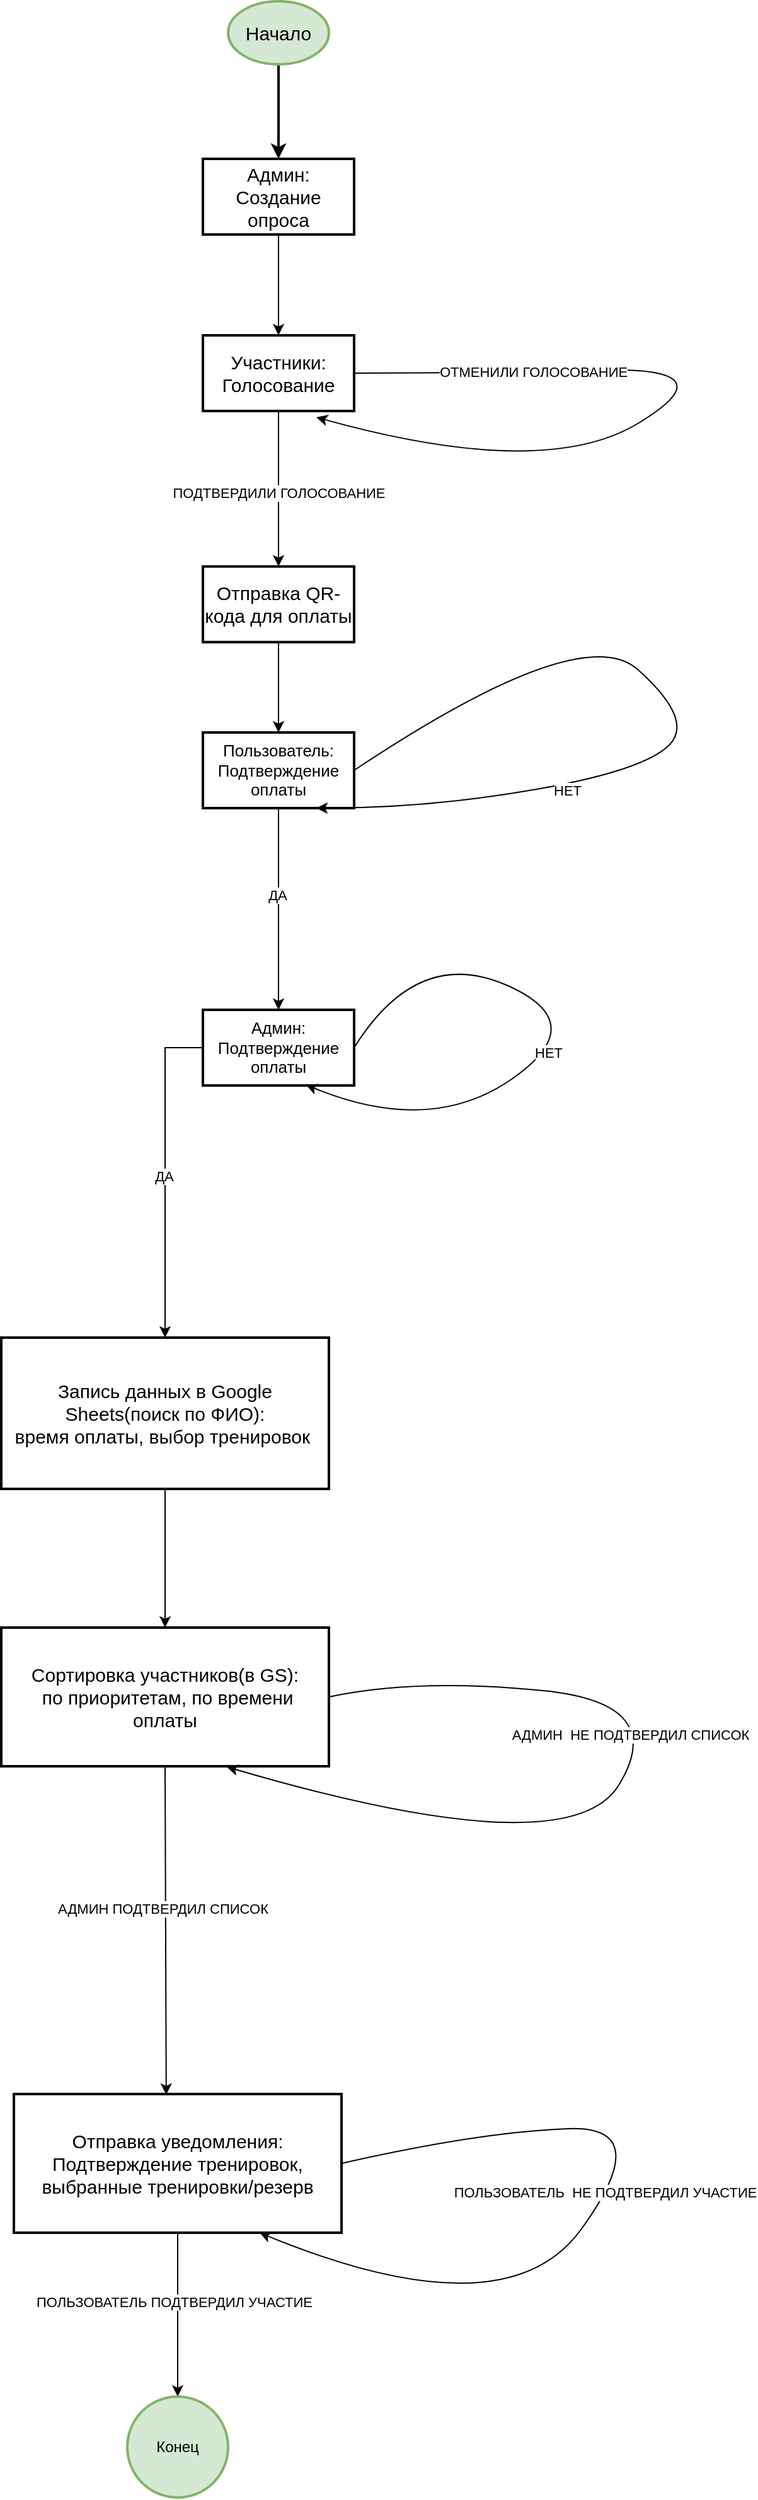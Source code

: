 <mxfile version="26.1.0">
  <diagram name="Страница — 1" id="Jb-5Hu8HWLz_g-Zm4u8E">
    <mxGraphModel dx="1542" dy="872" grid="1" gridSize="10" guides="1" tooltips="1" connect="1" arrows="1" fold="1" page="1" pageScale="1" pageWidth="2500" pageHeight="2500" math="0" shadow="0">
      <root>
        <mxCell id="0" />
        <mxCell id="1" parent="0" />
        <mxCell id="DNcha9Pwi-bw8J21Od16-2" value="" style="edgeStyle=orthogonalEdgeStyle;rounded=0;orthogonalLoop=1;jettySize=auto;html=1;strokeWidth=2;" edge="1" parent="1" source="6FAnHJaDgQSI7gQvsbUK-12" target="DNcha9Pwi-bw8J21Od16-1">
          <mxGeometry relative="1" as="geometry" />
        </mxCell>
        <mxCell id="6FAnHJaDgQSI7gQvsbUK-12" value="&lt;font style=&quot;font-size: 15px;&quot;&gt;Начало&lt;/font&gt;" style="ellipse;whiteSpace=wrap;html=1;fillColor=#d5e8d4;strokeColor=#82b366;strokeWidth=2;" parent="1" vertex="1">
          <mxGeometry x="1000" y="340" width="80" height="50" as="geometry" />
        </mxCell>
        <mxCell id="DNcha9Pwi-bw8J21Od16-4" value="" style="edgeStyle=orthogonalEdgeStyle;rounded=0;orthogonalLoop=1;jettySize=auto;html=1;" edge="1" parent="1" source="DNcha9Pwi-bw8J21Od16-1" target="DNcha9Pwi-bw8J21Od16-3">
          <mxGeometry relative="1" as="geometry" />
        </mxCell>
        <mxCell id="DNcha9Pwi-bw8J21Od16-1" value="&lt;font style=&quot;font-size: 15px;&quot;&gt;Админ:&lt;/font&gt;&lt;div&gt;&lt;font style=&quot;font-size: 15px;&quot;&gt;Создание опроса&lt;/font&gt;&lt;/div&gt;" style="whiteSpace=wrap;html=1;fillColor=none;strokeColor=#000000;strokeWidth=2;" vertex="1" parent="1">
          <mxGeometry x="980" y="465" width="120" height="60" as="geometry" />
        </mxCell>
        <mxCell id="DNcha9Pwi-bw8J21Od16-6" value="" style="edgeStyle=orthogonalEdgeStyle;rounded=0;orthogonalLoop=1;jettySize=auto;html=1;" edge="1" parent="1" source="DNcha9Pwi-bw8J21Od16-3" target="DNcha9Pwi-bw8J21Od16-5">
          <mxGeometry relative="1" as="geometry" />
        </mxCell>
        <mxCell id="DNcha9Pwi-bw8J21Od16-62" value="ПОДТВЕРДИЛИ ГОЛОСОВАНИЕ" style="edgeLabel;html=1;align=center;verticalAlign=middle;resizable=0;points=[];" vertex="1" connectable="0" parent="DNcha9Pwi-bw8J21Od16-6">
          <mxGeometry x="-0.218" y="1" relative="1" as="geometry">
            <mxPoint x="-1" y="17" as="offset" />
          </mxGeometry>
        </mxCell>
        <mxCell id="DNcha9Pwi-bw8J21Od16-3" value="&lt;font style=&quot;font-size: 15px;&quot;&gt;Участники:&lt;/font&gt;&lt;div&gt;&lt;font style=&quot;font-size: 15px;&quot;&gt;Голосование&lt;/font&gt;&lt;/div&gt;" style="whiteSpace=wrap;html=1;fillColor=none;strokeColor=#000000;strokeWidth=2;" vertex="1" parent="1">
          <mxGeometry x="980" y="605" width="120" height="60" as="geometry" />
        </mxCell>
        <mxCell id="DNcha9Pwi-bw8J21Od16-52" style="edgeStyle=orthogonalEdgeStyle;rounded=0;orthogonalLoop=1;jettySize=auto;html=1;exitX=0.5;exitY=1;exitDx=0;exitDy=0;entryX=0.5;entryY=0;entryDx=0;entryDy=0;" edge="1" parent="1" source="DNcha9Pwi-bw8J21Od16-5" target="DNcha9Pwi-bw8J21Od16-44">
          <mxGeometry relative="1" as="geometry" />
        </mxCell>
        <mxCell id="DNcha9Pwi-bw8J21Od16-5" value="&lt;font style=&quot;font-size: 15px;&quot;&gt;Отправка QR-кода для оплаты&lt;/font&gt;" style="whiteSpace=wrap;html=1;fillColor=none;strokeColor=#000000;strokeWidth=2;" vertex="1" parent="1">
          <mxGeometry x="980" y="788.33" width="120" height="60" as="geometry" />
        </mxCell>
        <mxCell id="DNcha9Pwi-bw8J21Od16-10" value="" style="edgeStyle=orthogonalEdgeStyle;rounded=0;orthogonalLoop=1;jettySize=auto;html=1;entryX=0.5;entryY=0;entryDx=0;entryDy=0;" edge="1" parent="1" source="DNcha9Pwi-bw8J21Od16-7" target="DNcha9Pwi-bw8J21Od16-13">
          <mxGeometry relative="1" as="geometry">
            <mxPoint x="950" y="1400" as="targetPoint" />
            <Array as="points">
              <mxPoint x="950" y="1170" />
            </Array>
          </mxGeometry>
        </mxCell>
        <mxCell id="DNcha9Pwi-bw8J21Od16-17" value="ДА" style="edgeLabel;html=1;align=center;verticalAlign=middle;resizable=0;points=[];" vertex="1" connectable="0" parent="DNcha9Pwi-bw8J21Od16-10">
          <mxGeometry x="0.013" y="-1" relative="1" as="geometry">
            <mxPoint as="offset" />
          </mxGeometry>
        </mxCell>
        <mxCell id="DNcha9Pwi-bw8J21Od16-7" value="&lt;font style=&quot;font-size: 13px;&quot;&gt;Админ:&lt;/font&gt;&lt;div&gt;&lt;font style=&quot;font-size: 13px;&quot;&gt;Подтверждение оплаты&lt;/font&gt;&lt;/div&gt;" style="whiteSpace=wrap;html=1;fillColor=none;strokeColor=#000000;strokeWidth=2;" vertex="1" parent="1">
          <mxGeometry x="980" y="1140" width="120" height="60" as="geometry" />
        </mxCell>
        <mxCell id="DNcha9Pwi-bw8J21Od16-28" value="" style="edgeStyle=orthogonalEdgeStyle;rounded=0;orthogonalLoop=1;jettySize=auto;html=1;" edge="1" parent="1" source="DNcha9Pwi-bw8J21Od16-13" target="DNcha9Pwi-bw8J21Od16-27">
          <mxGeometry relative="1" as="geometry" />
        </mxCell>
        <mxCell id="DNcha9Pwi-bw8J21Od16-13" value="&lt;span style=&quot;font-size: 15px;&quot;&gt;Запись данных в Google Sheets(поиск по ФИО):&lt;/span&gt;&lt;div&gt;&lt;span style=&quot;font-size: 15px;&quot;&gt;время оплаты, выбор тренировок&amp;nbsp;&lt;/span&gt;&lt;/div&gt;" style="whiteSpace=wrap;html=1;fillColor=none;strokeColor=#000000;strokeWidth=2;" vertex="1" parent="1">
          <mxGeometry x="820" y="1400" width="260" height="120" as="geometry" />
        </mxCell>
        <mxCell id="DNcha9Pwi-bw8J21Od16-27" value="&lt;font style=&quot;font-size: 15px;&quot;&gt;Сортировка участников(в GS):&lt;/font&gt;&lt;div&gt;&lt;font style=&quot;font-size: 15px;&quot;&gt;&amp;nbsp;по приоритетам, по времени оплаты&lt;/font&gt;&lt;/div&gt;" style="whiteSpace=wrap;html=1;fillColor=none;strokeColor=#000000;strokeWidth=2;" vertex="1" parent="1">
          <mxGeometry x="820" y="1630" width="260" height="110" as="geometry" />
        </mxCell>
        <mxCell id="DNcha9Pwi-bw8J21Od16-54" style="edgeStyle=orthogonalEdgeStyle;rounded=0;orthogonalLoop=1;jettySize=auto;html=1;exitX=0.5;exitY=1;exitDx=0;exitDy=0;entryX=0.5;entryY=0;entryDx=0;entryDy=0;" edge="1" parent="1" source="DNcha9Pwi-bw8J21Od16-44" target="DNcha9Pwi-bw8J21Od16-7">
          <mxGeometry relative="1" as="geometry" />
        </mxCell>
        <mxCell id="DNcha9Pwi-bw8J21Od16-55" value="ДА" style="edgeLabel;html=1;align=center;verticalAlign=middle;resizable=0;points=[];" vertex="1" connectable="0" parent="DNcha9Pwi-bw8J21Od16-54">
          <mxGeometry x="-0.143" y="-1" relative="1" as="geometry">
            <mxPoint as="offset" />
          </mxGeometry>
        </mxCell>
        <mxCell id="DNcha9Pwi-bw8J21Od16-44" value="&lt;div&gt;&lt;font style=&quot;font-size: 13px;&quot;&gt;Пользователь:&lt;/font&gt;&lt;/div&gt;&lt;div&gt;&lt;font style=&quot;font-size: 13px;&quot;&gt;Подтверждение оплаты&lt;/font&gt;&lt;/div&gt;" style="whiteSpace=wrap;html=1;fillColor=none;strokeColor=#000000;strokeWidth=2;" vertex="1" parent="1">
          <mxGeometry x="980" y="920" width="120" height="60" as="geometry" />
        </mxCell>
        <mxCell id="DNcha9Pwi-bw8J21Od16-48" value="" style="curved=1;endArrow=classic;html=1;rounded=0;exitX=1;exitY=0.5;exitDx=0;exitDy=0;entryX=0.75;entryY=1;entryDx=0;entryDy=0;" edge="1" parent="1" source="DNcha9Pwi-bw8J21Od16-44" target="DNcha9Pwi-bw8J21Od16-44">
          <mxGeometry width="50" height="50" relative="1" as="geometry">
            <mxPoint x="1330" y="780" as="sourcePoint" />
            <mxPoint x="1320" y="890" as="targetPoint" />
            <Array as="points">
              <mxPoint x="1280" y="830" />
              <mxPoint x="1370" y="910" />
              <mxPoint x="1330" y="950" />
              <mxPoint x="1160" y="980" />
            </Array>
          </mxGeometry>
        </mxCell>
        <mxCell id="DNcha9Pwi-bw8J21Od16-57" value="НЕТ" style="edgeLabel;html=1;align=center;verticalAlign=middle;resizable=0;points=[];" vertex="1" connectable="0" parent="DNcha9Pwi-bw8J21Od16-48">
          <mxGeometry x="0.392" y="5" relative="1" as="geometry">
            <mxPoint as="offset" />
          </mxGeometry>
        </mxCell>
        <mxCell id="DNcha9Pwi-bw8J21Od16-56" value="" style="curved=1;endArrow=classic;html=1;rounded=0;entryX=0.682;entryY=0.991;entryDx=0;entryDy=0;entryPerimeter=0;exitX=1;exitY=0.5;exitDx=0;exitDy=0;" edge="1" parent="1" source="DNcha9Pwi-bw8J21Od16-7" target="DNcha9Pwi-bw8J21Od16-7">
          <mxGeometry width="50" height="50" relative="1" as="geometry">
            <mxPoint x="1100" y="1090" as="sourcePoint" />
            <mxPoint x="1040" y="1170" as="targetPoint" />
            <Array as="points">
              <mxPoint x="1150" y="1090" />
              <mxPoint x="1290" y="1150" />
              <mxPoint x="1160" y="1240" />
            </Array>
          </mxGeometry>
        </mxCell>
        <mxCell id="DNcha9Pwi-bw8J21Od16-58" value="НЕТ" style="edgeLabel;html=1;align=center;verticalAlign=middle;resizable=0;points=[];" vertex="1" connectable="0" parent="DNcha9Pwi-bw8J21Od16-56">
          <mxGeometry x="0.133" y="-1" relative="1" as="geometry">
            <mxPoint as="offset" />
          </mxGeometry>
        </mxCell>
        <mxCell id="DNcha9Pwi-bw8J21Od16-61" value="" style="curved=1;endArrow=classic;html=1;rounded=0;exitX=1;exitY=0.5;exitDx=0;exitDy=0;" edge="1" parent="1" source="DNcha9Pwi-bw8J21Od16-3">
          <mxGeometry width="50" height="50" relative="1" as="geometry">
            <mxPoint x="1140" y="635" as="sourcePoint" />
            <mxPoint x="1070" y="670" as="targetPoint" />
            <Array as="points">
              <mxPoint x="1190" y="635" />
              <mxPoint x="1400" y="630" />
              <mxPoint x="1250" y="720" />
            </Array>
          </mxGeometry>
        </mxCell>
        <mxCell id="DNcha9Pwi-bw8J21Od16-63" value="ОТМЕНИЛИ ГОЛОСОВАНИЕ" style="edgeLabel;html=1;align=center;verticalAlign=middle;resizable=0;points=[];" vertex="1" connectable="0" parent="DNcha9Pwi-bw8J21Od16-61">
          <mxGeometry x="-0.57" relative="1" as="geometry">
            <mxPoint x="-1" as="offset" />
          </mxGeometry>
        </mxCell>
        <mxCell id="DNcha9Pwi-bw8J21Od16-74" value="" style="edgeStyle=orthogonalEdgeStyle;rounded=0;orthogonalLoop=1;jettySize=auto;html=1;" edge="1" parent="1" source="DNcha9Pwi-bw8J21Od16-65" target="DNcha9Pwi-bw8J21Od16-73">
          <mxGeometry relative="1" as="geometry" />
        </mxCell>
        <mxCell id="DNcha9Pwi-bw8J21Od16-75" value="ПОЛЬЗОВАТЕЛЬ ПОДТВЕРДИЛ УЧАСТИЕ" style="edgeLabel;html=1;align=center;verticalAlign=middle;resizable=0;points=[];" vertex="1" connectable="0" parent="DNcha9Pwi-bw8J21Od16-74">
          <mxGeometry x="-0.164" y="-3" relative="1" as="geometry">
            <mxPoint as="offset" />
          </mxGeometry>
        </mxCell>
        <mxCell id="DNcha9Pwi-bw8J21Od16-65" value="&lt;span style=&quot;font-size: 15px;&quot;&gt;Отправка уведомления:&lt;/span&gt;&lt;div&gt;&lt;span style=&quot;font-size: 15px;&quot;&gt;Подтверждение тренировок, выбранные тренировки/резерв&lt;/span&gt;&lt;/div&gt;" style="whiteSpace=wrap;html=1;fillColor=none;strokeColor=#000000;strokeWidth=2;" vertex="1" parent="1">
          <mxGeometry x="830" y="2000" width="260" height="110" as="geometry" />
        </mxCell>
        <mxCell id="DNcha9Pwi-bw8J21Od16-71" value="" style="curved=1;endArrow=classic;html=1;rounded=0;exitX=1;exitY=0.5;exitDx=0;exitDy=0;entryX=0.75;entryY=1;entryDx=0;entryDy=0;" edge="1" parent="1" source="DNcha9Pwi-bw8J21Od16-65" target="DNcha9Pwi-bw8J21Od16-65">
          <mxGeometry width="50" height="50" relative="1" as="geometry">
            <mxPoint x="1150" y="2030" as="sourcePoint" />
            <mxPoint x="1070" y="2170" as="targetPoint" />
            <Array as="points">
              <mxPoint x="1200" y="2030" />
              <mxPoint x="1340" y="2025" />
              <mxPoint x="1220" y="2190" />
            </Array>
          </mxGeometry>
        </mxCell>
        <mxCell id="DNcha9Pwi-bw8J21Od16-72" value="ПОЛЬЗОВАТЕЛЬ&amp;nbsp; НЕ ПОДТВЕРДИЛ УЧАСТИЕ" style="edgeLabel;html=1;align=center;verticalAlign=middle;resizable=0;points=[];" vertex="1" connectable="0" parent="DNcha9Pwi-bw8J21Od16-71">
          <mxGeometry x="-0.042" y="-2" relative="1" as="geometry">
            <mxPoint as="offset" />
          </mxGeometry>
        </mxCell>
        <mxCell id="DNcha9Pwi-bw8J21Od16-73" value="Конец" style="ellipse;whiteSpace=wrap;html=1;fillColor=#d5e8d4;strokeColor=#82b366;strokeWidth=2;" vertex="1" parent="1">
          <mxGeometry x="920" y="2240" width="80" height="80" as="geometry" />
        </mxCell>
        <mxCell id="DNcha9Pwi-bw8J21Od16-76" value="" style="curved=1;endArrow=classic;html=1;rounded=0;exitX=1;exitY=0.5;exitDx=0;exitDy=0;entryX=0.688;entryY=1.004;entryDx=0;entryDy=0;entryPerimeter=0;" edge="1" parent="1" source="DNcha9Pwi-bw8J21Od16-27" target="DNcha9Pwi-bw8J21Od16-27">
          <mxGeometry width="50" height="50" relative="1" as="geometry">
            <mxPoint x="1100" y="1670" as="sourcePoint" />
            <mxPoint x="1010" y="1780" as="targetPoint" />
            <Array as="points">
              <mxPoint x="1150" y="1670" />
              <mxPoint x="1350" y="1690" />
              <mxPoint x="1270" y="1820" />
            </Array>
          </mxGeometry>
        </mxCell>
        <mxCell id="DNcha9Pwi-bw8J21Od16-77" value="АДМИН&amp;nbsp; НЕ ПОДТВЕРДИЛ СПИСОК" style="edgeLabel;html=1;align=center;verticalAlign=middle;resizable=0;points=[];" vertex="1" connectable="0" parent="DNcha9Pwi-bw8J21Od16-76">
          <mxGeometry x="-0.126" y="-14" relative="1" as="geometry">
            <mxPoint y="1" as="offset" />
          </mxGeometry>
        </mxCell>
        <mxCell id="DNcha9Pwi-bw8J21Od16-78" value="" style="endArrow=classic;html=1;rounded=0;exitX=0.5;exitY=1;exitDx=0;exitDy=0;entryX=0.465;entryY=0.005;entryDx=0;entryDy=0;entryPerimeter=0;" edge="1" parent="1" source="DNcha9Pwi-bw8J21Od16-27" target="DNcha9Pwi-bw8J21Od16-65">
          <mxGeometry width="50" height="50" relative="1" as="geometry">
            <mxPoint x="940.67" y="1740" as="sourcePoint" />
            <mxPoint x="940" y="1900" as="targetPoint" />
            <Array as="points" />
          </mxGeometry>
        </mxCell>
        <mxCell id="DNcha9Pwi-bw8J21Od16-80" value="АДМИН ПОДТВЕРДИЛ СПИСОК" style="edgeLabel;html=1;align=center;verticalAlign=middle;resizable=0;points=[];" vertex="1" connectable="0" parent="DNcha9Pwi-bw8J21Od16-78">
          <mxGeometry x="-0.138" y="-3" relative="1" as="geometry">
            <mxPoint as="offset" />
          </mxGeometry>
        </mxCell>
      </root>
    </mxGraphModel>
  </diagram>
</mxfile>
